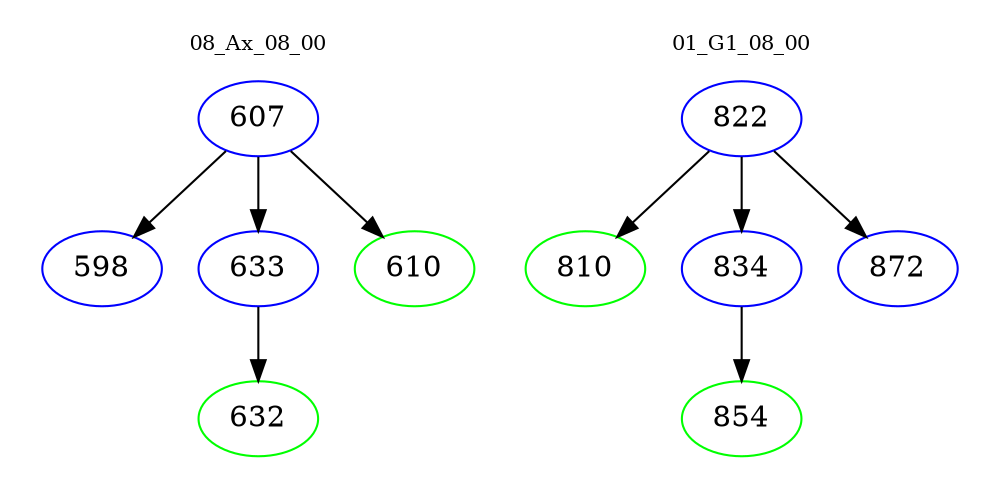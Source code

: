 digraph{
subgraph cluster_0 {
color = white
label = "08_Ax_08_00";
fontsize=10;
T0_607 [label="607", color="blue"]
T0_607 -> T0_598 [color="black"]
T0_598 [label="598", color="blue"]
T0_607 -> T0_633 [color="black"]
T0_633 [label="633", color="blue"]
T0_633 -> T0_632 [color="black"]
T0_632 [label="632", color="green"]
T0_607 -> T0_610 [color="black"]
T0_610 [label="610", color="green"]
}
subgraph cluster_1 {
color = white
label = "01_G1_08_00";
fontsize=10;
T1_822 [label="822", color="blue"]
T1_822 -> T1_810 [color="black"]
T1_810 [label="810", color="green"]
T1_822 -> T1_834 [color="black"]
T1_834 [label="834", color="blue"]
T1_834 -> T1_854 [color="black"]
T1_854 [label="854", color="green"]
T1_822 -> T1_872 [color="black"]
T1_872 [label="872", color="blue"]
}
}
